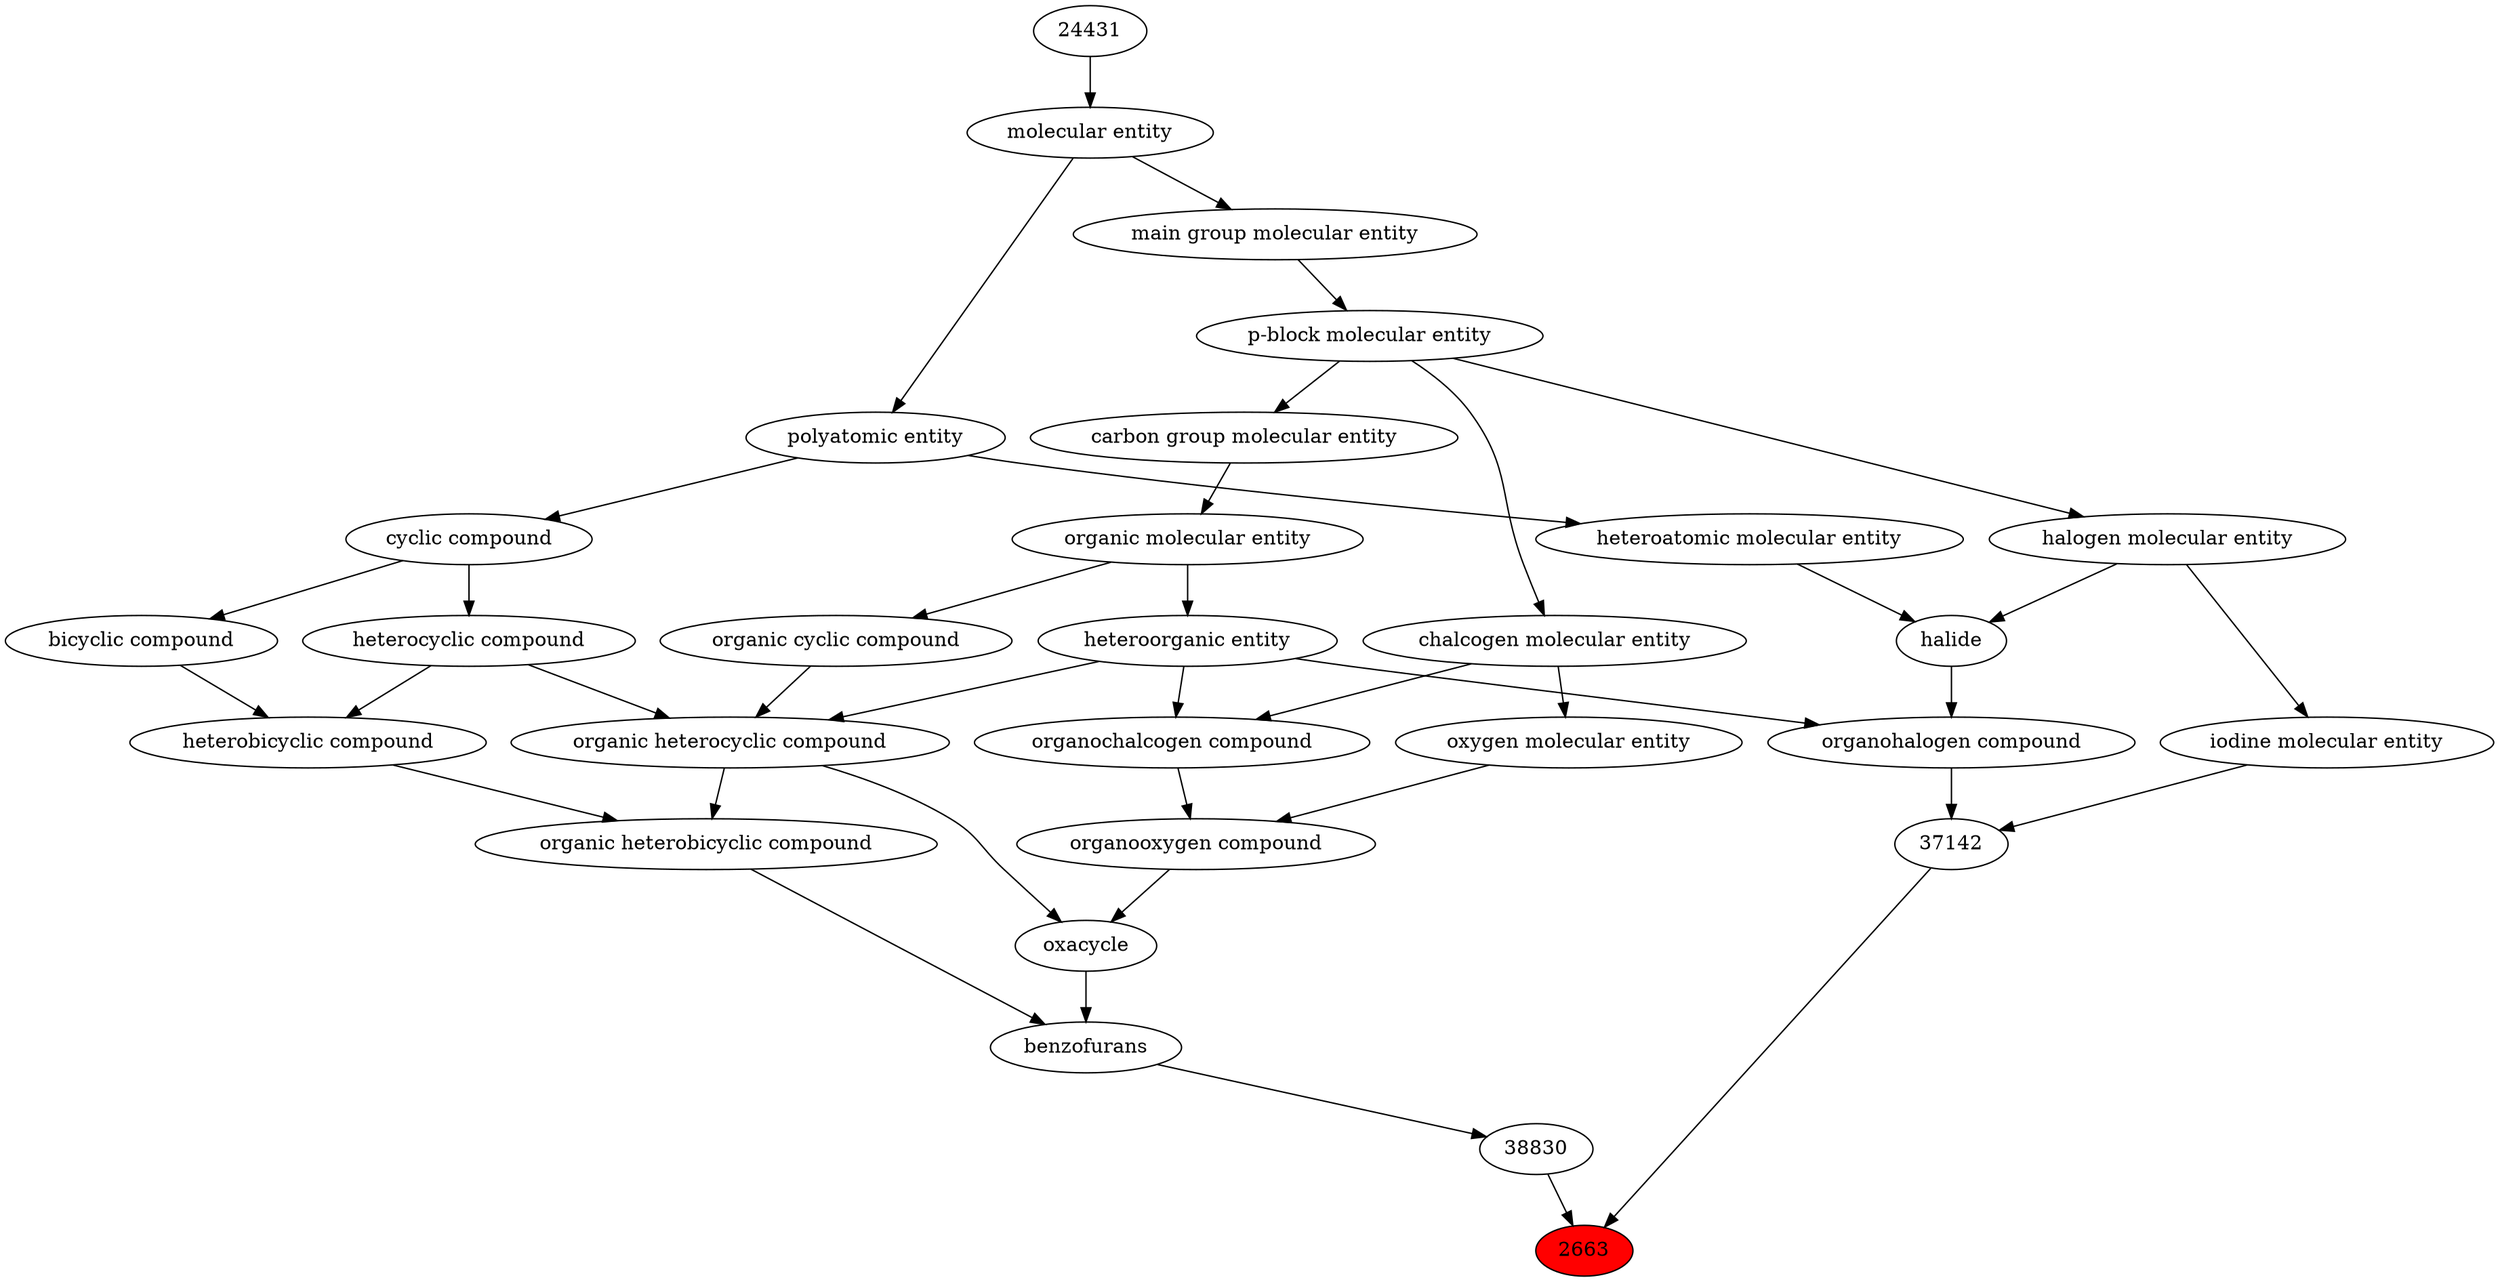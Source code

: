 digraph tree{ 
2663 [label="2663" fillcolor=red style=filled]
38830 -> 2663
37142 -> 2663
38830 [label="38830"]
35259 -> 38830
37142 [label="37142"]
36684 -> 37142
24860 -> 37142
35259 [label="benzofurans"]
38104 -> 35259
27171 -> 35259
36684 [label="organohalogen compound"]
33285 -> 36684
37578 -> 36684
24860 [label="iodine molecular entity"]
24471 -> 24860
38104 [label="oxacycle"]
24532 -> 38104
36963 -> 38104
27171 [label="organic heterobicyclic compound"]
33672 -> 27171
24532 -> 27171
33285 [label="heteroorganic entity"]
50860 -> 33285
37578 [label="halide"]
24471 -> 37578
37577 -> 37578
24471 [label="halogen molecular entity"]
33675 -> 24471
24532 [label="organic heterocyclic compound"]
33285 -> 24532
33832 -> 24532
5686 -> 24532
36963 [label="organooxygen compound"]
36962 -> 36963
25806 -> 36963
33672 [label="heterobicyclic compound"]
33636 -> 33672
5686 -> 33672
50860 [label="organic molecular entity"]
33582 -> 50860
37577 [label="heteroatomic molecular entity"]
36357 -> 37577
33675 [label="p-block molecular entity"]
33579 -> 33675
33832 [label="organic cyclic compound"]
50860 -> 33832
5686 [label="heterocyclic compound"]
33595 -> 5686
36962 [label="organochalcogen compound"]
33285 -> 36962
33304 -> 36962
25806 [label="oxygen molecular entity"]
33304 -> 25806
33636 [label="bicyclic compound"]
33595 -> 33636
33582 [label="carbon group molecular entity"]
33675 -> 33582
36357 [label="polyatomic entity"]
23367 -> 36357
33579 [label="main group molecular entity"]
23367 -> 33579
33595 [label="cyclic compound"]
36357 -> 33595
33304 [label="chalcogen molecular entity"]
33675 -> 33304
23367 [label="molecular entity"]
24431 -> 23367
24431 [label="24431"]
}